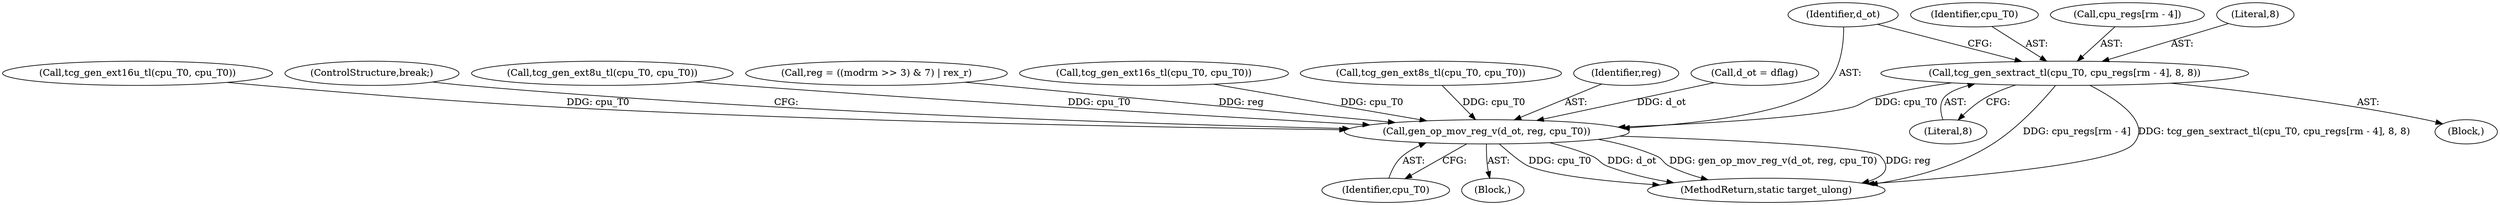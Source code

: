 digraph "0_qemu_30663fd26c0307e414622c7a8607fbc04f92ec14@array" {
"1003676" [label="(Call,tcg_gen_sextract_tl(cpu_T0, cpu_regs[rm - 4], 8, 8))"];
"1003715" [label="(Call,gen_op_mov_reg_v(d_ot, reg, cpu_T0))"];
"1003639" [label="(Call,reg = ((modrm >> 3) & 7) | rex_r)"];
"1003718" [label="(Identifier,cpu_T0)"];
"1003675" [label="(Block,)"];
"1003711" [label="(Call,tcg_gen_ext16s_tl(cpu_T0, cpu_T0))"];
"1011840" [label="(MethodReturn,static target_ulong)"];
"1003683" [label="(Literal,8)"];
"1003700" [label="(Call,tcg_gen_ext8s_tl(cpu_T0, cpu_T0))"];
"1003676" [label="(Call,tcg_gen_sextract_tl(cpu_T0, cpu_regs[rm - 4], 8, 8))"];
"1003684" [label="(Literal,8)"];
"1003717" [label="(Identifier,reg)"];
"1003677" [label="(Identifier,cpu_T0)"];
"1003678" [label="(Call,cpu_regs[rm - 4])"];
"1003611" [label="(Call,d_ot = dflag)"];
"1003715" [label="(Call,gen_op_mov_reg_v(d_ot, reg, cpu_T0))"];
"1003705" [label="(Call,tcg_gen_ext16u_tl(cpu_T0, cpu_T0))"];
"1003734" [label="(ControlStructure,break;)"];
"1003695" [label="(Call,tcg_gen_ext8u_tl(cpu_T0, cpu_T0))"];
"1003716" [label="(Identifier,d_ot)"];
"1003667" [label="(Block,)"];
"1003676" -> "1003675"  [label="AST: "];
"1003676" -> "1003684"  [label="CFG: "];
"1003677" -> "1003676"  [label="AST: "];
"1003678" -> "1003676"  [label="AST: "];
"1003683" -> "1003676"  [label="AST: "];
"1003684" -> "1003676"  [label="AST: "];
"1003716" -> "1003676"  [label="CFG: "];
"1003676" -> "1011840"  [label="DDG: cpu_regs[rm - 4]"];
"1003676" -> "1011840"  [label="DDG: tcg_gen_sextract_tl(cpu_T0, cpu_regs[rm - 4], 8, 8)"];
"1003676" -> "1003715"  [label="DDG: cpu_T0"];
"1003715" -> "1003667"  [label="AST: "];
"1003715" -> "1003718"  [label="CFG: "];
"1003716" -> "1003715"  [label="AST: "];
"1003717" -> "1003715"  [label="AST: "];
"1003718" -> "1003715"  [label="AST: "];
"1003734" -> "1003715"  [label="CFG: "];
"1003715" -> "1011840"  [label="DDG: reg"];
"1003715" -> "1011840"  [label="DDG: cpu_T0"];
"1003715" -> "1011840"  [label="DDG: d_ot"];
"1003715" -> "1011840"  [label="DDG: gen_op_mov_reg_v(d_ot, reg, cpu_T0)"];
"1003611" -> "1003715"  [label="DDG: d_ot"];
"1003639" -> "1003715"  [label="DDG: reg"];
"1003705" -> "1003715"  [label="DDG: cpu_T0"];
"1003711" -> "1003715"  [label="DDG: cpu_T0"];
"1003700" -> "1003715"  [label="DDG: cpu_T0"];
"1003695" -> "1003715"  [label="DDG: cpu_T0"];
}
